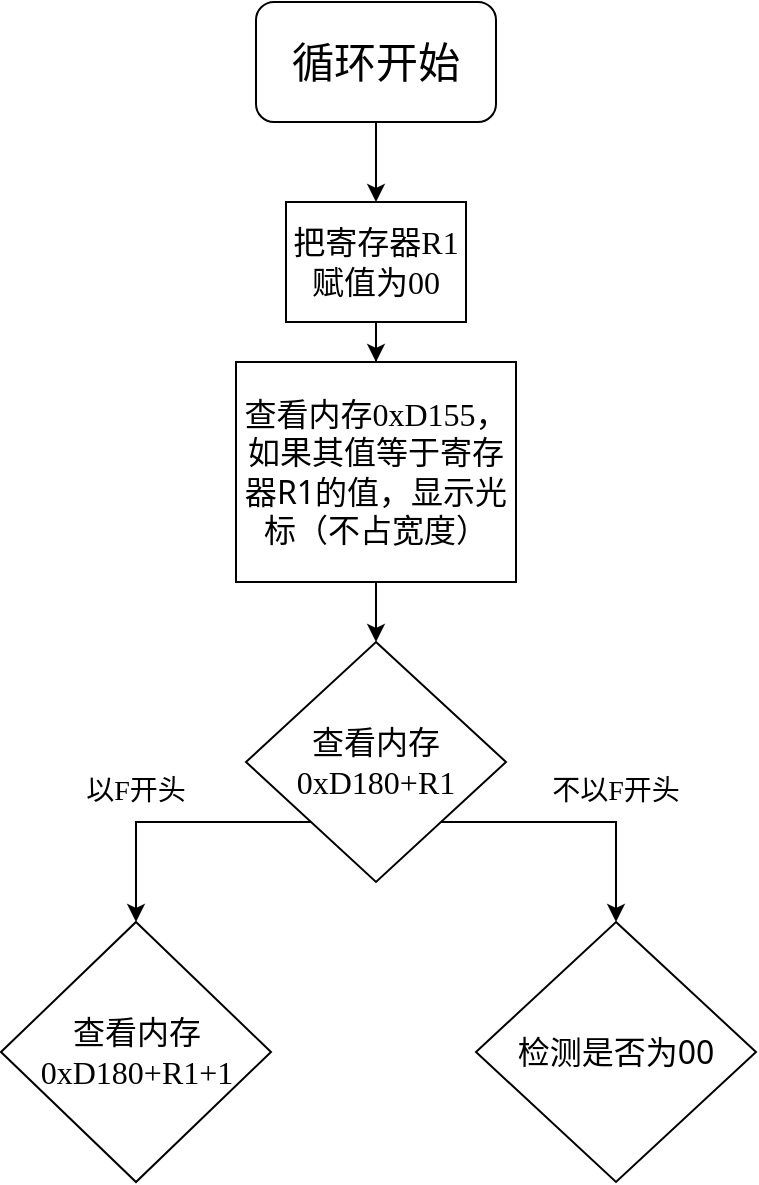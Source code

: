 <mxfile version="24.2.8" type="github">
  <diagram name="Page-1" id="74e2e168-ea6b-b213-b513-2b3c1d86103e">
    <mxGraphModel dx="1050" dy="557" grid="1" gridSize="10" guides="1" tooltips="1" connect="1" arrows="1" fold="1" page="1" pageScale="1" pageWidth="1100" pageHeight="850" background="none" math="0" shadow="0">
      <root>
        <mxCell id="0" />
        <mxCell id="1" parent="0" />
        <mxCell id="GojY49oQipr9B0Q-skVf-8" value="" style="edgeStyle=orthogonalEdgeStyle;rounded=0;orthogonalLoop=1;jettySize=auto;html=1;" edge="1" parent="1" source="GojY49oQipr9B0Q-skVf-1" target="GojY49oQipr9B0Q-skVf-2">
          <mxGeometry relative="1" as="geometry" />
        </mxCell>
        <mxCell id="GojY49oQipr9B0Q-skVf-1" value="&lt;font style=&quot;font-size: 21px;&quot; face=&quot;noto sans&quot;&gt;循环开始&lt;/font&gt;" style="rounded=1;whiteSpace=wrap;html=1;" vertex="1" parent="1">
          <mxGeometry x="480" y="60" width="120" height="60" as="geometry" />
        </mxCell>
        <mxCell id="GojY49oQipr9B0Q-skVf-7" value="" style="edgeStyle=orthogonalEdgeStyle;rounded=0;orthogonalLoop=1;jettySize=auto;html=1;" edge="1" parent="1" source="GojY49oQipr9B0Q-skVf-2" target="GojY49oQipr9B0Q-skVf-3">
          <mxGeometry relative="1" as="geometry" />
        </mxCell>
        <mxCell id="GojY49oQipr9B0Q-skVf-2" value="&lt;div style=&quot;&quot;&gt;&lt;span style=&quot;background-color: initial;&quot;&gt;&lt;font style=&quot;font-size: 16px;&quot;&gt;&lt;font face=&quot;noto sans&quot;&gt;把寄存器&lt;/font&gt;&lt;font face=&quot;Lucida Console&quot;&gt;R1&lt;/font&gt;&lt;font face=&quot;noto sans&quot;&gt;赋值为&lt;/font&gt;&lt;font face=&quot;Lucida Console&quot;&gt;00&lt;/font&gt;&lt;/font&gt;&lt;/span&gt;&lt;/div&gt;" style="rounded=0;whiteSpace=wrap;align=center;html=1;" vertex="1" parent="1">
          <mxGeometry x="495" y="160" width="90" height="60" as="geometry" />
        </mxCell>
        <mxCell id="GojY49oQipr9B0Q-skVf-12" value="" style="edgeStyle=orthogonalEdgeStyle;rounded=0;orthogonalLoop=1;jettySize=auto;html=1;" edge="1" parent="1" source="GojY49oQipr9B0Q-skVf-3" target="GojY49oQipr9B0Q-skVf-10">
          <mxGeometry relative="1" as="geometry" />
        </mxCell>
        <mxCell id="GojY49oQipr9B0Q-skVf-3" value="&lt;font style=&quot;font-size: 16px;&quot; data-font-src=&quot;https://fonts.google.com/noto/specimen/Noto+Sans?query=noto+sans+&quot;&gt;&lt;span style=&quot;font-family: &amp;quot;noto sans&amp;quot;;&quot;&gt;查看内存&lt;/span&gt;&lt;span style=&quot;&quot; class=&quot;a0&quot;&gt;&lt;span style=&quot;&quot; lang=&quot;EN-US&quot;&gt;&lt;font face=&quot;Lucida Console&quot;&gt;0xD155&lt;/font&gt;&lt;/span&gt;&lt;/span&gt;&lt;span style=&quot;font-family: &amp;quot;noto sans&amp;quot;;&quot;&gt;，如果其值等于寄存器&lt;/span&gt;&lt;span style=&quot;font-family: &amp;quot;noto sans&amp;quot;;&quot; class=&quot;a0&quot;&gt;&lt;span style=&quot;&quot; lang=&quot;EN-US&quot;&gt;R1&lt;/span&gt;&lt;/span&gt;&lt;span style=&quot;font-family: &amp;quot;noto sans&amp;quot;;&quot;&gt;的值，显示光标（不占宽度）&lt;/span&gt;&lt;/font&gt;" style="rounded=0;whiteSpace=wrap;html=1;labelBackgroundColor=none;fontColor=default;labelBorderColor=none;textShadow=0;" vertex="1" parent="1">
          <mxGeometry x="470" y="240" width="140" height="110" as="geometry" />
        </mxCell>
        <mxCell id="GojY49oQipr9B0Q-skVf-29" style="edgeStyle=orthogonalEdgeStyle;rounded=0;orthogonalLoop=1;jettySize=auto;html=1;exitX=0;exitY=1;exitDx=0;exitDy=0;entryX=0.5;entryY=0;entryDx=0;entryDy=0;" edge="1" parent="1" source="GojY49oQipr9B0Q-skVf-10" target="GojY49oQipr9B0Q-skVf-27">
          <mxGeometry relative="1" as="geometry">
            <Array as="points">
              <mxPoint x="420" y="470" />
            </Array>
          </mxGeometry>
        </mxCell>
        <mxCell id="GojY49oQipr9B0Q-skVf-33" style="edgeStyle=orthogonalEdgeStyle;rounded=0;orthogonalLoop=1;jettySize=auto;html=1;exitX=1;exitY=1;exitDx=0;exitDy=0;entryX=0.5;entryY=0;entryDx=0;entryDy=0;" edge="1" parent="1" source="GojY49oQipr9B0Q-skVf-10" target="GojY49oQipr9B0Q-skVf-31">
          <mxGeometry relative="1" as="geometry">
            <Array as="points">
              <mxPoint x="660" y="470" />
            </Array>
          </mxGeometry>
        </mxCell>
        <mxCell id="GojY49oQipr9B0Q-skVf-10" value="&lt;font data-font-src=&quot;https://fonts.google.com/noto/specimen/Noto+Sans?query=noto+sans+&quot; style=&quot;font-size: 16px;&quot;&gt;&lt;font face=&quot;noto sans&quot;&gt;查看内存&lt;/font&gt;&lt;span style=&quot;&quot; class=&quot;a0&quot;&gt;&lt;span style=&quot;&quot; lang=&quot;EN-US&quot;&gt;&lt;font face=&quot;Lucida Console&quot;&gt;0xD180+R1&lt;/font&gt;&lt;/span&gt;&lt;/span&gt;&lt;/font&gt;" style="rhombus;whiteSpace=wrap;html=1;" vertex="1" parent="1">
          <mxGeometry x="475" y="380" width="130" height="120" as="geometry" />
        </mxCell>
        <mxCell id="GojY49oQipr9B0Q-skVf-25" value="&lt;font face=&quot;Lucida Console&quot; style=&quot;font-size: 14px;&quot;&gt;以F开头&lt;/font&gt;" style="text;html=1;align=center;verticalAlign=middle;whiteSpace=wrap;rounded=0;" vertex="1" parent="1">
          <mxGeometry x="390" y="440" width="60" height="30" as="geometry" />
        </mxCell>
        <mxCell id="GojY49oQipr9B0Q-skVf-26" value="&lt;font face=&quot;Lucida Console&quot; style=&quot;font-size: 14px;&quot;&gt;不以F开头&lt;/font&gt;" style="text;html=1;align=center;verticalAlign=middle;whiteSpace=wrap;rounded=0;" vertex="1" parent="1">
          <mxGeometry x="625" y="440" width="70" height="30" as="geometry" />
        </mxCell>
        <mxCell id="GojY49oQipr9B0Q-skVf-27" value="&lt;font data-font-src=&quot;https://fonts.google.com/noto/specimen/Noto+Sans?query=noto+sans+&quot; style=&quot;font-size: 16px;&quot;&gt;&lt;font face=&quot;noto sans&quot;&gt;查看内存&lt;/font&gt;&lt;span style=&quot;&quot; class=&quot;a0&quot;&gt;&lt;span style=&quot;&quot; lang=&quot;EN-US&quot;&gt;&lt;font face=&quot;Lucida Console&quot;&gt;0xD180+R1+1&lt;/font&gt;&lt;/span&gt;&lt;/span&gt;&lt;/font&gt;" style="rhombus;whiteSpace=wrap;html=1;" vertex="1" parent="1">
          <mxGeometry x="352.5" y="520" width="135" height="130" as="geometry" />
        </mxCell>
        <mxCell id="GojY49oQipr9B0Q-skVf-31" value="&lt;font face=&quot;noto sans&quot;&gt;&lt;span style=&quot;font-size: 16px;&quot;&gt;检测是否为00&lt;/span&gt;&lt;/font&gt;" style="rhombus;whiteSpace=wrap;html=1;" vertex="1" parent="1">
          <mxGeometry x="590" y="520" width="140" height="130" as="geometry" />
        </mxCell>
      </root>
    </mxGraphModel>
  </diagram>
</mxfile>
